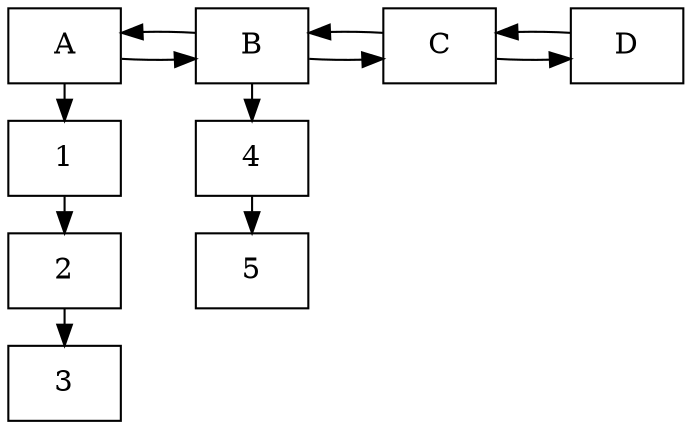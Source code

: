 digraph LinkedList {
	rankdir=LR;
	node [shape=box];
	a[label="A"]
	b[label="B"]
	c[label="C"]
	d[label="D"]
	a->b->c->d;
	d->c->b->a;

	n1[label="1"]
	n2[label="2"]
	n3[label="3"]

	a->n1->n2->n3

	{rank=same;a,n1,n2,n3}



	n4[label="4"]
	n5[label="5"]

	b->n4->n5

	{rank=same;b,n4,n5}

}
